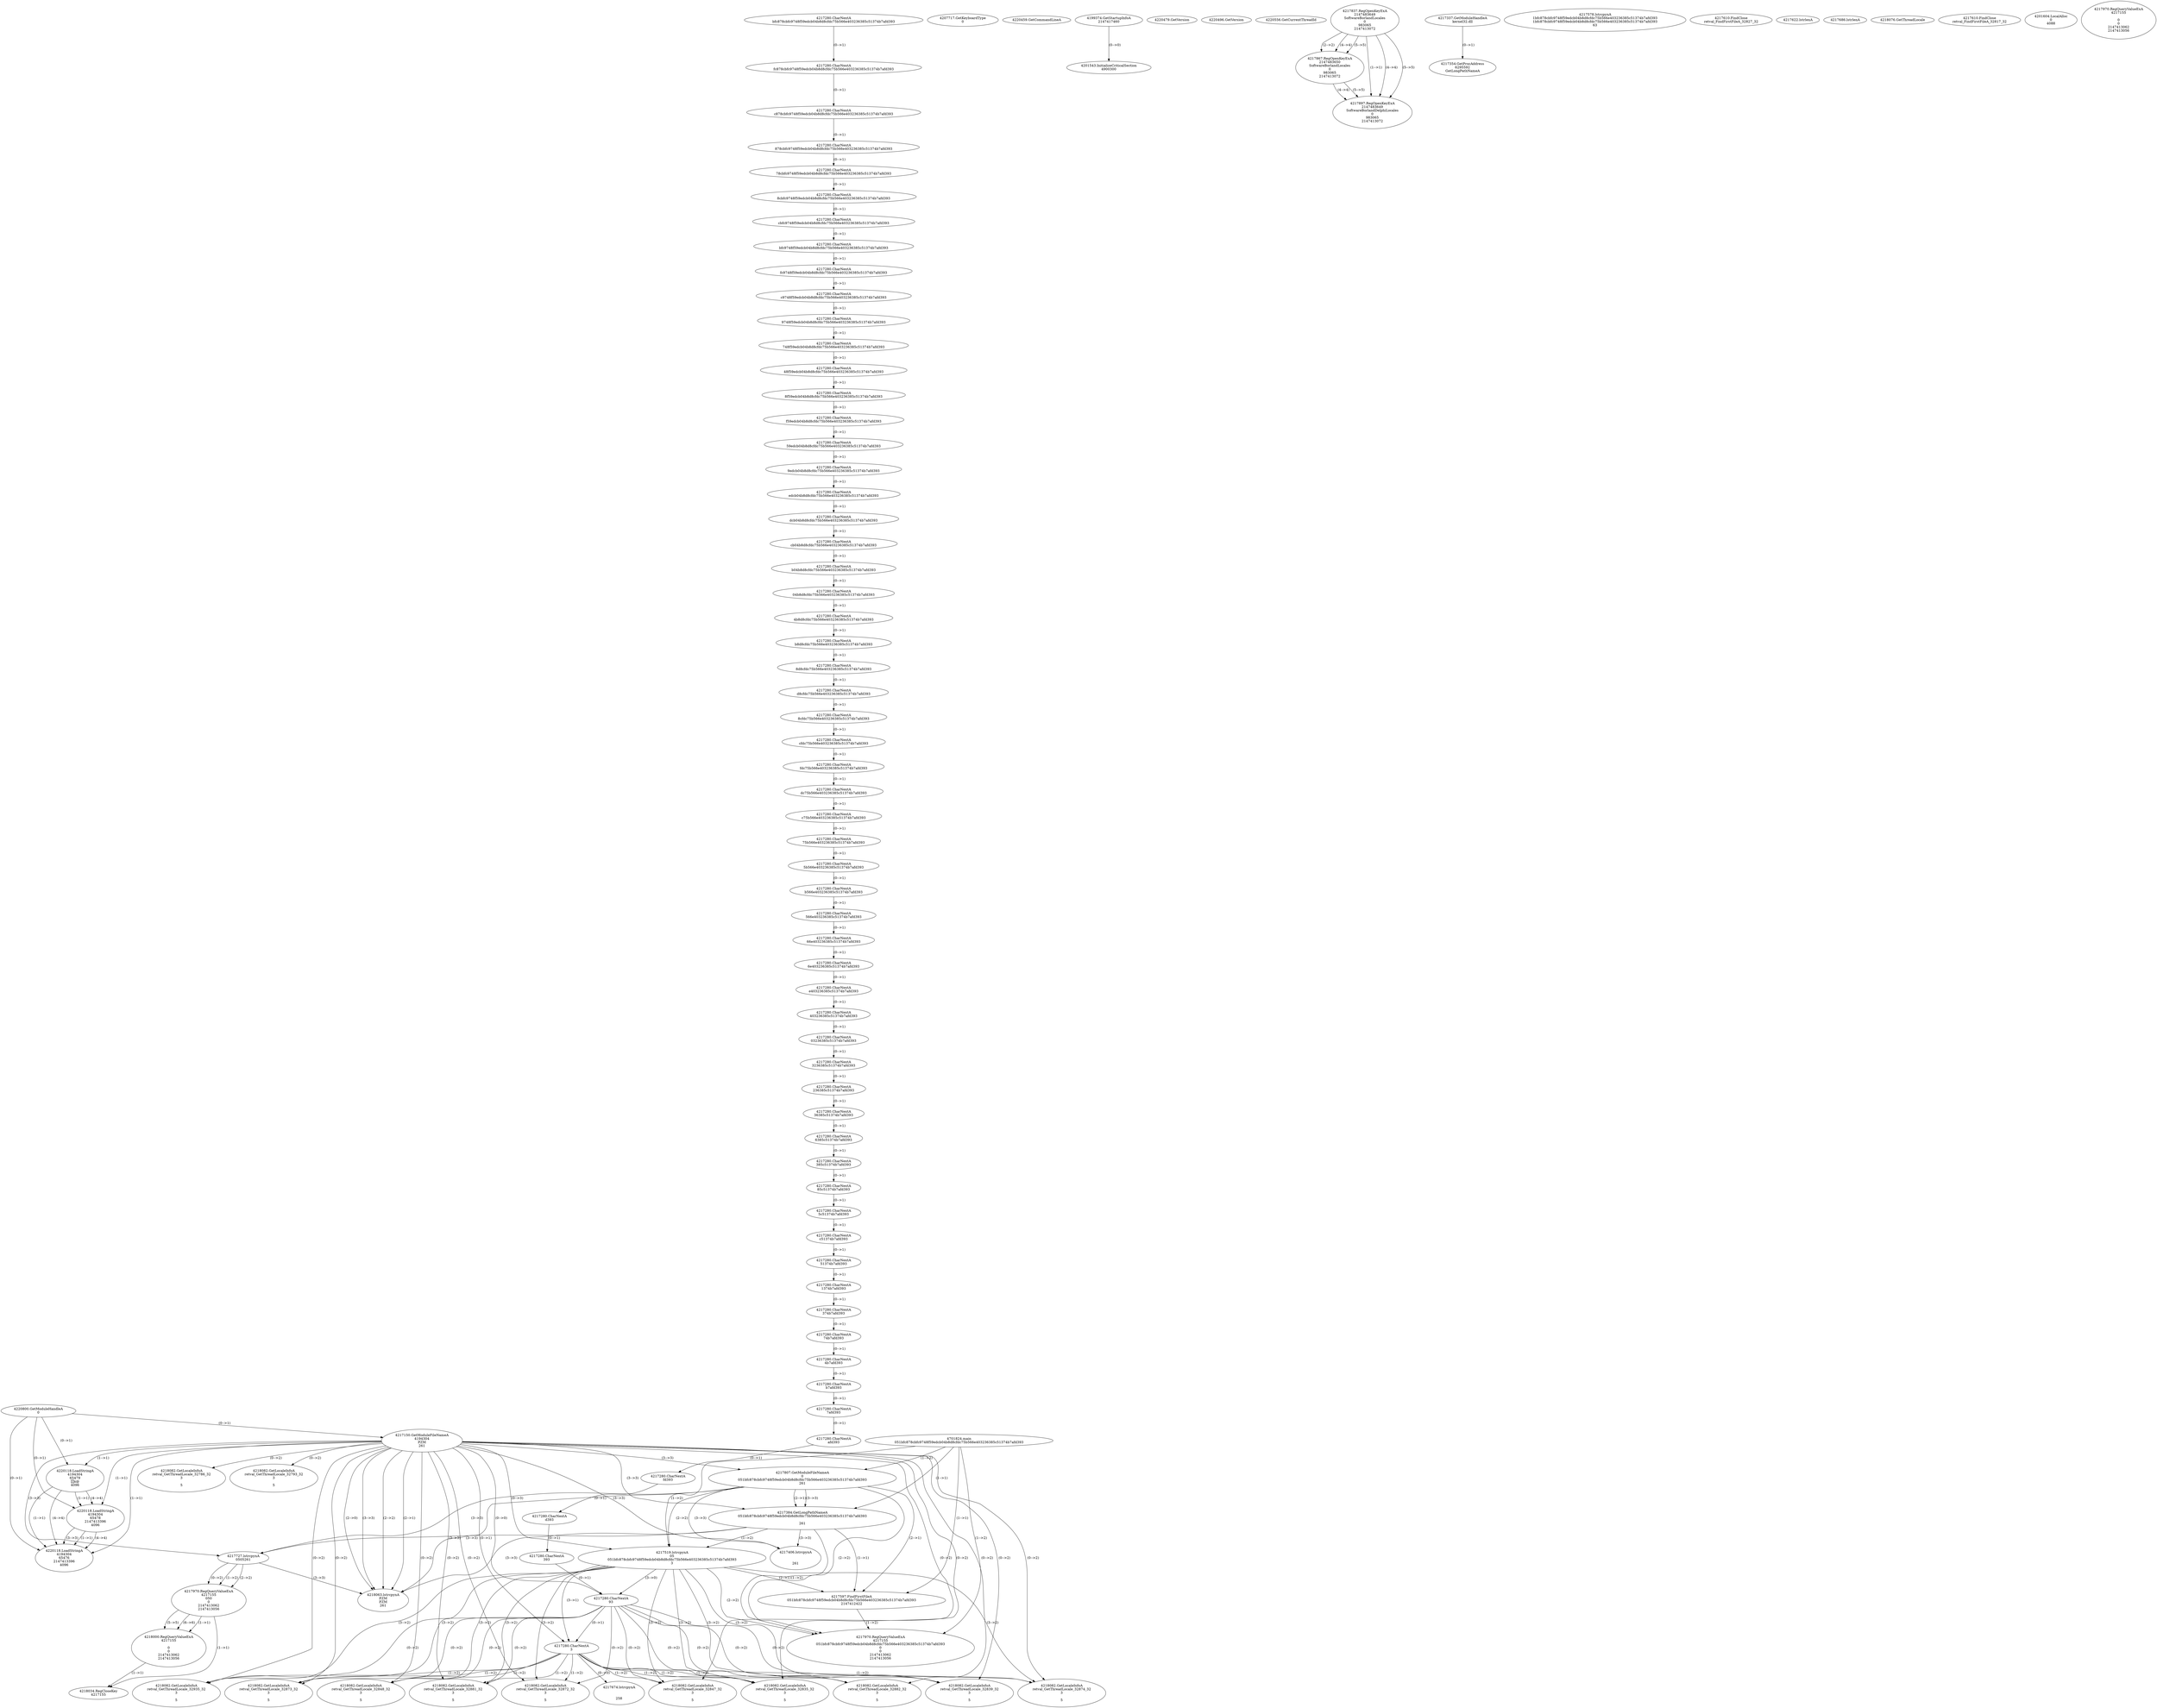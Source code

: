 // Global SCDG with merge call
digraph {
	0 [label="4701824.main
051bfc878cbfc9748f59edcb04b8d8cfdc75b566e403236385c51374b7afd393"]
	1 [label="4220800.GetModuleHandleA
0"]
	2 [label="4207717.GetKeyboardType
0"]
	3 [label="4220459.GetCommandLineA
"]
	4 [label="4199374.GetStartupInfoA
2147417460"]
	5 [label="4220479.GetVersion
"]
	6 [label="4220496.GetVersion
"]
	7 [label="4220556.GetCurrentThreadId
"]
	8 [label="4217150.GetModuleFileNameA
4194304
PZM
261"]
	1 -> 8 [label="(0-->1)"]
	9 [label="4217807.GetModuleFileNameA
0
051bfc878cbfc9748f59edcb04b8d8cfdc75b566e403236385c51374b7afd393
261"]
	0 -> 9 [label="(1-->2)"]
	8 -> 9 [label="(3-->3)"]
	10 [label="4217837.RegOpenKeyExA
2147483649
Software\Borland\Locales
0
983065
2147413072"]
	11 [label="4217867.RegOpenKeyExA
2147483650
Software\Borland\Locales
0
983065
2147413072"]
	10 -> 11 [label="(2-->2)"]
	10 -> 11 [label="(4-->4)"]
	10 -> 11 [label="(5-->5)"]
	12 [label="4217897.RegOpenKeyExA
2147483649
Software\Borland\Delphi\Locales
0
983065
2147413072"]
	10 -> 12 [label="(1-->1)"]
	10 -> 12 [label="(4-->4)"]
	11 -> 12 [label="(4-->4)"]
	10 -> 12 [label="(5-->5)"]
	11 -> 12 [label="(5-->5)"]
	13 [label="4217337.GetModuleHandleA
kernel32.dll"]
	14 [label="4217354.GetProcAddress
6295592
GetLongPathNameA"]
	13 -> 14 [label="(0-->1)"]
	15 [label="4217384.GetLongPathNameA
051bfc878cbfc9748f59edcb04b8d8cfdc75b566e403236385c51374b7afd393

261"]
	0 -> 15 [label="(1-->1)"]
	9 -> 15 [label="(2-->1)"]
	8 -> 15 [label="(3-->3)"]
	9 -> 15 [label="(3-->3)"]
	16 [label="4217519.lstrcpynA
05
051bfc878cbfc9748f59edcb04b8d8cfdc75b566e403236385c51374b7afd393
3"]
	0 -> 16 [label="(1-->2)"]
	9 -> 16 [label="(2-->2)"]
	15 -> 16 [label="(1-->2)"]
	8 -> 16 [label="(0-->3)"]
	17 [label="4217280.CharNextA
bfc878cbfc9748f59edcb04b8d8cfdc75b566e403236385c51374b7afd393"]
	18 [label="4217280.CharNextA
fc878cbfc9748f59edcb04b8d8cfdc75b566e403236385c51374b7afd393"]
	17 -> 18 [label="(0-->1)"]
	19 [label="4217280.CharNextA
c878cbfc9748f59edcb04b8d8cfdc75b566e403236385c51374b7afd393"]
	18 -> 19 [label="(0-->1)"]
	20 [label="4217280.CharNextA
878cbfc9748f59edcb04b8d8cfdc75b566e403236385c51374b7afd393"]
	19 -> 20 [label="(0-->1)"]
	21 [label="4217280.CharNextA
78cbfc9748f59edcb04b8d8cfdc75b566e403236385c51374b7afd393"]
	20 -> 21 [label="(0-->1)"]
	22 [label="4217280.CharNextA
8cbfc9748f59edcb04b8d8cfdc75b566e403236385c51374b7afd393"]
	21 -> 22 [label="(0-->1)"]
	23 [label="4217280.CharNextA
cbfc9748f59edcb04b8d8cfdc75b566e403236385c51374b7afd393"]
	22 -> 23 [label="(0-->1)"]
	24 [label="4217280.CharNextA
bfc9748f59edcb04b8d8cfdc75b566e403236385c51374b7afd393"]
	23 -> 24 [label="(0-->1)"]
	25 [label="4217280.CharNextA
fc9748f59edcb04b8d8cfdc75b566e403236385c51374b7afd393"]
	24 -> 25 [label="(0-->1)"]
	26 [label="4217280.CharNextA
c9748f59edcb04b8d8cfdc75b566e403236385c51374b7afd393"]
	25 -> 26 [label="(0-->1)"]
	27 [label="4217280.CharNextA
9748f59edcb04b8d8cfdc75b566e403236385c51374b7afd393"]
	26 -> 27 [label="(0-->1)"]
	28 [label="4217280.CharNextA
748f59edcb04b8d8cfdc75b566e403236385c51374b7afd393"]
	27 -> 28 [label="(0-->1)"]
	29 [label="4217280.CharNextA
48f59edcb04b8d8cfdc75b566e403236385c51374b7afd393"]
	28 -> 29 [label="(0-->1)"]
	30 [label="4217280.CharNextA
8f59edcb04b8d8cfdc75b566e403236385c51374b7afd393"]
	29 -> 30 [label="(0-->1)"]
	31 [label="4217280.CharNextA
f59edcb04b8d8cfdc75b566e403236385c51374b7afd393"]
	30 -> 31 [label="(0-->1)"]
	32 [label="4217280.CharNextA
59edcb04b8d8cfdc75b566e403236385c51374b7afd393"]
	31 -> 32 [label="(0-->1)"]
	33 [label="4217280.CharNextA
9edcb04b8d8cfdc75b566e403236385c51374b7afd393"]
	32 -> 33 [label="(0-->1)"]
	34 [label="4217280.CharNextA
edcb04b8d8cfdc75b566e403236385c51374b7afd393"]
	33 -> 34 [label="(0-->1)"]
	35 [label="4217280.CharNextA
dcb04b8d8cfdc75b566e403236385c51374b7afd393"]
	34 -> 35 [label="(0-->1)"]
	36 [label="4217280.CharNextA
cb04b8d8cfdc75b566e403236385c51374b7afd393"]
	35 -> 36 [label="(0-->1)"]
	37 [label="4217280.CharNextA
b04b8d8cfdc75b566e403236385c51374b7afd393"]
	36 -> 37 [label="(0-->1)"]
	38 [label="4217280.CharNextA
04b8d8cfdc75b566e403236385c51374b7afd393"]
	37 -> 38 [label="(0-->1)"]
	39 [label="4217280.CharNextA
4b8d8cfdc75b566e403236385c51374b7afd393"]
	38 -> 39 [label="(0-->1)"]
	40 [label="4217280.CharNextA
b8d8cfdc75b566e403236385c51374b7afd393"]
	39 -> 40 [label="(0-->1)"]
	41 [label="4217280.CharNextA
8d8cfdc75b566e403236385c51374b7afd393"]
	40 -> 41 [label="(0-->1)"]
	42 [label="4217280.CharNextA
d8cfdc75b566e403236385c51374b7afd393"]
	41 -> 42 [label="(0-->1)"]
	43 [label="4217280.CharNextA
8cfdc75b566e403236385c51374b7afd393"]
	42 -> 43 [label="(0-->1)"]
	44 [label="4217280.CharNextA
cfdc75b566e403236385c51374b7afd393"]
	43 -> 44 [label="(0-->1)"]
	45 [label="4217280.CharNextA
fdc75b566e403236385c51374b7afd393"]
	44 -> 45 [label="(0-->1)"]
	46 [label="4217280.CharNextA
dc75b566e403236385c51374b7afd393"]
	45 -> 46 [label="(0-->1)"]
	47 [label="4217280.CharNextA
c75b566e403236385c51374b7afd393"]
	46 -> 47 [label="(0-->1)"]
	48 [label="4217280.CharNextA
75b566e403236385c51374b7afd393"]
	47 -> 48 [label="(0-->1)"]
	49 [label="4217280.CharNextA
5b566e403236385c51374b7afd393"]
	48 -> 49 [label="(0-->1)"]
	50 [label="4217280.CharNextA
b566e403236385c51374b7afd393"]
	49 -> 50 [label="(0-->1)"]
	51 [label="4217280.CharNextA
566e403236385c51374b7afd393"]
	50 -> 51 [label="(0-->1)"]
	52 [label="4217280.CharNextA
66e403236385c51374b7afd393"]
	51 -> 52 [label="(0-->1)"]
	53 [label="4217280.CharNextA
6e403236385c51374b7afd393"]
	52 -> 53 [label="(0-->1)"]
	54 [label="4217280.CharNextA
e403236385c51374b7afd393"]
	53 -> 54 [label="(0-->1)"]
	55 [label="4217280.CharNextA
403236385c51374b7afd393"]
	54 -> 55 [label="(0-->1)"]
	56 [label="4217280.CharNextA
03236385c51374b7afd393"]
	55 -> 56 [label="(0-->1)"]
	57 [label="4217280.CharNextA
3236385c51374b7afd393"]
	56 -> 57 [label="(0-->1)"]
	58 [label="4217280.CharNextA
236385c51374b7afd393"]
	57 -> 58 [label="(0-->1)"]
	59 [label="4217280.CharNextA
36385c51374b7afd393"]
	58 -> 59 [label="(0-->1)"]
	60 [label="4217280.CharNextA
6385c51374b7afd393"]
	59 -> 60 [label="(0-->1)"]
	61 [label="4217280.CharNextA
385c51374b7afd393"]
	60 -> 61 [label="(0-->1)"]
	62 [label="4217280.CharNextA
85c51374b7afd393"]
	61 -> 62 [label="(0-->1)"]
	63 [label="4217280.CharNextA
5c51374b7afd393"]
	62 -> 63 [label="(0-->1)"]
	64 [label="4217280.CharNextA
c51374b7afd393"]
	63 -> 64 [label="(0-->1)"]
	65 [label="4217280.CharNextA
51374b7afd393"]
	64 -> 65 [label="(0-->1)"]
	66 [label="4217280.CharNextA
1374b7afd393"]
	65 -> 66 [label="(0-->1)"]
	67 [label="4217280.CharNextA
374b7afd393"]
	66 -> 67 [label="(0-->1)"]
	68 [label="4217280.CharNextA
74b7afd393"]
	67 -> 68 [label="(0-->1)"]
	69 [label="4217280.CharNextA
4b7afd393"]
	68 -> 69 [label="(0-->1)"]
	70 [label="4217280.CharNextA
b7afd393"]
	69 -> 70 [label="(0-->1)"]
	71 [label="4217280.CharNextA
7afd393"]
	70 -> 71 [label="(0-->1)"]
	72 [label="4217280.CharNextA
afd393"]
	71 -> 72 [label="(0-->1)"]
	73 [label="4217280.CharNextA
fd393"]
	72 -> 73 [label="(0-->1)"]
	74 [label="4217280.CharNextA
d393"]
	73 -> 74 [label="(0-->1)"]
	75 [label="4217280.CharNextA
393"]
	74 -> 75 [label="(0-->1)"]
	76 [label="4217280.CharNextA
93"]
	75 -> 76 [label="(0-->1)"]
	8 -> 76 [label="(0-->0)"]
	16 -> 76 [label="(3-->0)"]
	77 [label="4217280.CharNextA
3"]
	8 -> 77 [label="(0-->1)"]
	16 -> 77 [label="(3-->1)"]
	76 -> 77 [label="(0-->1)"]
	78 [label="4217578.lstrcpynA
1bfc878cbfc9748f59edcb04b8d8cfdc75b566e403236385c51374b7afd393
1bfc878cbfc9748f59edcb04b8d8cfdc75b566e403236385c51374b7afd393
63"]
	79 [label="4217597.FindFirstFileA
051bfc878cbfc9748f59edcb04b8d8cfdc75b566e403236385c51374b7afd393
2147412422"]
	0 -> 79 [label="(1-->1)"]
	9 -> 79 [label="(2-->1)"]
	15 -> 79 [label="(1-->1)"]
	16 -> 79 [label="(2-->1)"]
	80 [label="4217610.FindClose
retval_FindFirstFileA_32827_32"]
	81 [label="4217622.lstrlenA
"]
	82 [label="4217674.lstrcpynA


258"]
	77 -> 82 [label="(0-->0)"]
	83 [label="4217686.lstrlenA
"]
	84 [label="4217727.lstrcpynA
05\
05\
261"]
	8 -> 84 [label="(3-->3)"]
	9 -> 84 [label="(3-->3)"]
	15 -> 84 [label="(3-->3)"]
	85 [label="4217970.RegQueryValueExA
4217155
05\
0
0
2147413062
2147413056"]
	84 -> 85 [label="(1-->2)"]
	84 -> 85 [label="(2-->2)"]
	84 -> 85 [label="(0-->2)"]
	86 [label="4218000.RegQueryValueExA
4217155

0
0
2147413062
2147413056"]
	85 -> 86 [label="(1-->1)"]
	85 -> 86 [label="(5-->5)"]
	85 -> 86 [label="(6-->6)"]
	87 [label="4218034.RegCloseKey
4217155"]
	85 -> 87 [label="(1-->1)"]
	86 -> 87 [label="(1-->1)"]
	88 [label="4218063.lstrcpynA
PZM
PZM
261"]
	8 -> 88 [label="(2-->1)"]
	8 -> 88 [label="(2-->2)"]
	8 -> 88 [label="(3-->3)"]
	9 -> 88 [label="(3-->3)"]
	15 -> 88 [label="(3-->3)"]
	84 -> 88 [label="(3-->3)"]
	8 -> 88 [label="(2-->0)"]
	89 [label="4218076.GetThreadLocale
"]
	90 [label="4218082.GetLocaleInfoA
retval_GetThreadLocale_32874_32
3

5"]
	8 -> 90 [label="(0-->2)"]
	16 -> 90 [label="(3-->2)"]
	76 -> 90 [label="(0-->2)"]
	77 -> 90 [label="(1-->2)"]
	91 [label="4220118.LoadStringA
4194304
65479
x@
4096"]
	1 -> 91 [label="(0-->1)"]
	8 -> 91 [label="(1-->1)"]
	92 [label="4218082.GetLocaleInfoA
retval_GetThreadLocale_32873_32
3

5"]
	8 -> 92 [label="(0-->2)"]
	16 -> 92 [label="(3-->2)"]
	76 -> 92 [label="(0-->2)"]
	77 -> 92 [label="(1-->2)"]
	93 [label="4217610.FindClose
retval_FindFirstFileA_32817_32"]
	94 [label="4218082.GetLocaleInfoA
retval_GetThreadLocale_32847_32
3

5"]
	8 -> 94 [label="(0-->2)"]
	16 -> 94 [label="(3-->2)"]
	76 -> 94 [label="(0-->2)"]
	77 -> 94 [label="(1-->2)"]
	95 [label="4220118.LoadStringA
4194304
65478
2147413396
4096"]
	1 -> 95 [label="(0-->1)"]
	8 -> 95 [label="(1-->1)"]
	91 -> 95 [label="(1-->1)"]
	91 -> 95 [label="(4-->4)"]
	96 [label="4220118.LoadStringA
4194304
65476
2147413396
4096"]
	1 -> 96 [label="(0-->1)"]
	8 -> 96 [label="(1-->1)"]
	91 -> 96 [label="(1-->1)"]
	95 -> 96 [label="(1-->1)"]
	95 -> 96 [label="(3-->3)"]
	91 -> 96 [label="(4-->4)"]
	95 -> 96 [label="(4-->4)"]
	97 [label="4201543.InitializeCriticalSection
4900300"]
	4 -> 97 [label="(0-->0)"]
	98 [label="4201604.LocalAlloc
0
4088"]
	99 [label="4217970.RegQueryValueExA
4217155
051bfc878cbfc9748f59edcb04b8d8cfdc75b566e403236385c51374b7afd393
0
0
2147413062
2147413056"]
	0 -> 99 [label="(1-->2)"]
	9 -> 99 [label="(2-->2)"]
	15 -> 99 [label="(1-->2)"]
	16 -> 99 [label="(2-->2)"]
	79 -> 99 [label="(1-->2)"]
	100 [label="4218082.GetLocaleInfoA
retval_GetThreadLocale_32848_32
3

5"]
	8 -> 100 [label="(0-->2)"]
	16 -> 100 [label="(3-->2)"]
	76 -> 100 [label="(0-->2)"]
	77 -> 100 [label="(1-->2)"]
	101 [label="4218082.GetLocaleInfoA
retval_GetThreadLocale_32935_32
3

5"]
	8 -> 101 [label="(0-->2)"]
	16 -> 101 [label="(3-->2)"]
	76 -> 101 [label="(0-->2)"]
	77 -> 101 [label="(1-->2)"]
	102 [label="4217406.lstrcpynA


261"]
	8 -> 102 [label="(3-->3)"]
	9 -> 102 [label="(3-->3)"]
	15 -> 102 [label="(3-->3)"]
	103 [label="4217970.RegQueryValueExA
4217155

0
0
2147413062
2147413056"]
	104 [label="4218082.GetLocaleInfoA
retval_GetThreadLocale_32786_32
3

5"]
	8 -> 104 [label="(0-->2)"]
	105 [label="4218082.GetLocaleInfoA
retval_GetThreadLocale_32872_32
3

5"]
	8 -> 105 [label="(0-->2)"]
	16 -> 105 [label="(3-->2)"]
	76 -> 105 [label="(0-->2)"]
	77 -> 105 [label="(1-->2)"]
	106 [label="4218082.GetLocaleInfoA
retval_GetThreadLocale_32835_32
3

5"]
	8 -> 106 [label="(0-->2)"]
	16 -> 106 [label="(3-->2)"]
	76 -> 106 [label="(0-->2)"]
	77 -> 106 [label="(1-->2)"]
	107 [label="4218082.GetLocaleInfoA
retval_GetThreadLocale_32793_32
3

5"]
	8 -> 107 [label="(0-->2)"]
	108 [label="4218082.GetLocaleInfoA
retval_GetThreadLocale_32839_32
3

5"]
	8 -> 108 [label="(0-->2)"]
	16 -> 108 [label="(3-->2)"]
	76 -> 108 [label="(0-->2)"]
	77 -> 108 [label="(1-->2)"]
	109 [label="4218082.GetLocaleInfoA
retval_GetThreadLocale_32882_32
3

5"]
	8 -> 109 [label="(0-->2)"]
	16 -> 109 [label="(3-->2)"]
	76 -> 109 [label="(0-->2)"]
	77 -> 109 [label="(1-->2)"]
	110 [label="4218082.GetLocaleInfoA
retval_GetThreadLocale_32881_32
3

5"]
	8 -> 110 [label="(0-->2)"]
	16 -> 110 [label="(3-->2)"]
	76 -> 110 [label="(0-->2)"]
	77 -> 110 [label="(1-->2)"]
}
